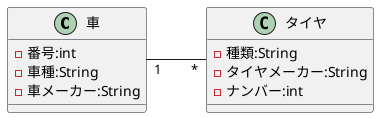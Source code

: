 @startuml 演習３－４ 
left to right direction
class 車 {
    - 番号:int
    - 車種:String
    - 車メーカー:String
}
class タイヤ {
    - 種類:String
    - タイヤメーカー:String
    - ナンバー:int
}
車 "1"--"*"タイヤ
@enduml